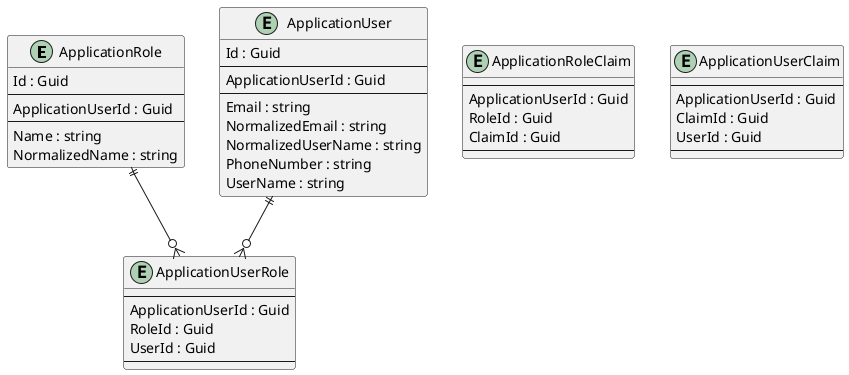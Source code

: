 @startuml

entity ApplicationRole {
    Id : Guid
    --
    ApplicationUserId : Guid
    --
    Name : string
    NormalizedName : string
}

entity ApplicationRoleClaim {
    --
    ApplicationUserId : Guid
    RoleId : Guid
    ClaimId : Guid
    --
}

entity ApplicationUser {
    Id : Guid
    --
    ApplicationUserId : Guid
    --
    Email : string
    NormalizedEmail : string
    NormalizedUserName : string
    PhoneNumber : string
    UserName : string
}

entity ApplicationUserClaim {
    --
    ApplicationUserId : Guid
    ClaimId : Guid
    UserId : Guid
    --
}

entity ApplicationUserRole {
    --
    ApplicationUserId : Guid
    RoleId : Guid
    UserId : Guid
    --
}

' EntityCodePlaceholder

ApplicationRole ||--o{ ApplicationUserRole
ApplicationUser ||--o{ ApplicationUserRole

' RelationshipCodePlaceholder

@enduml
